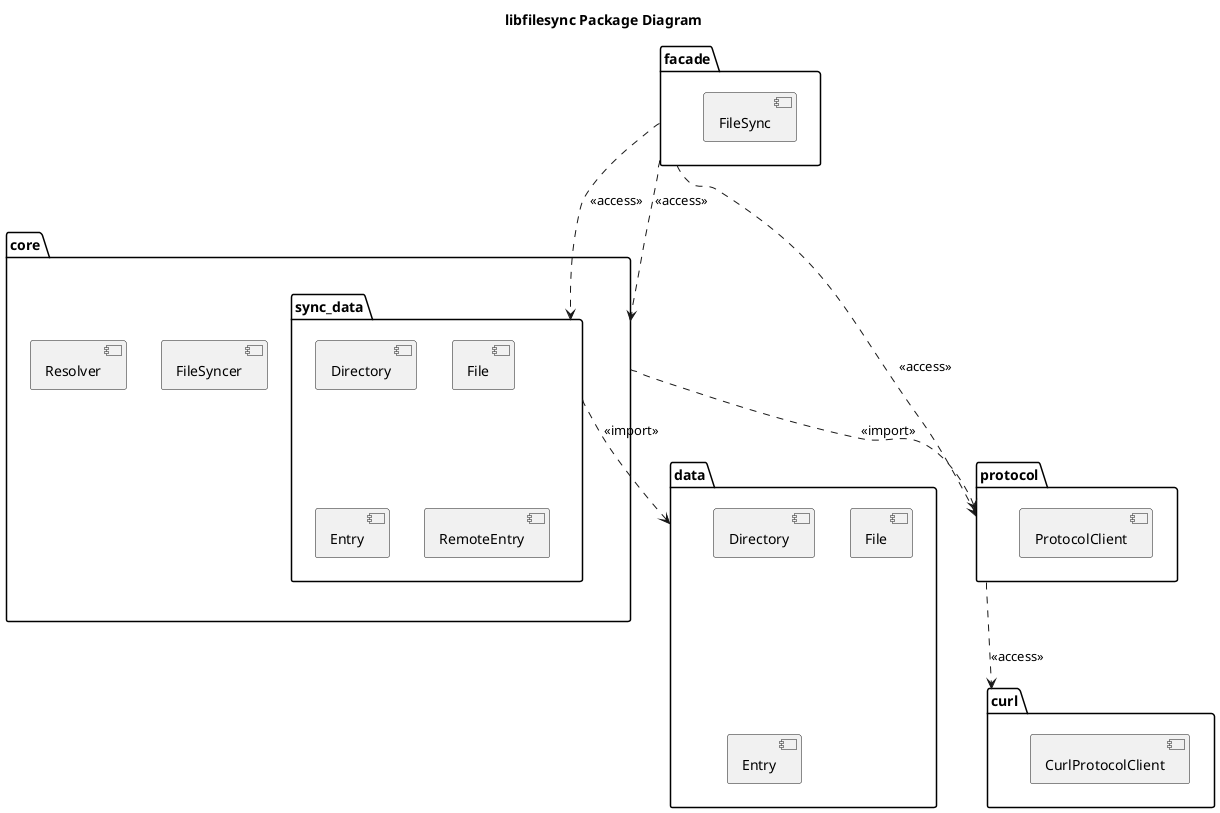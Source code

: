 @startuml libfilesync-package

title libfilesync Package Diagram

package "facade" {
    [FileSync]
}



package "curl" {
    [CurlProtocolClient]
}

package "protocol" {
    [ProtocolClient]
}

package "core" {
    [FileSyncer]
    [Resolver]
    package "sync_data" {
        [Directory] as SyncDir
        [File] as SyncFile
        [Entry] as SyncEntry
        [RemoteEntry]
    }
}

package "data" {
    [Directory]
    [File]
    [Entry]   
}

facade ..> core: <<access>>
facade ..> protocol: <<access>>
facade ..> sync_data: <<access>>

core ..> protocol: <<import>>

protocol ..> curl: <<access>>

sync_data ..> data: <<import>>

@enduml